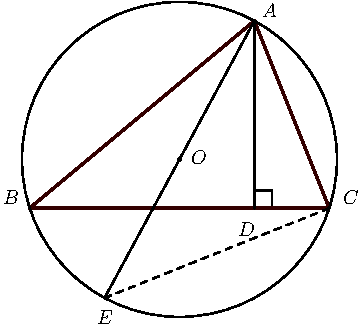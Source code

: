 import graph; size(6cm); real lsf=0.5; pen dps=linewidth(0.7)+fontsize(10); defaultpen(dps); pen ds=black; real xmin=-3.7986598176331814,xmax=2.3499481313366606,ymin=-1.4050118189807752,ymax=3.4393459589954505; 
pen ttqqqq=rgb(0.2,0.,0.); 
pair A=(0.,1.), B=(-1.2,0.), C=(0.4,0.), O=(-0.4,0.26), D=(0.,0.); 
draw(A--B--C--cycle,linewidth(1.2)+ttqqqq); draw((0.09410654492584598,0.)--(0.094106544925846,0.09410654492584597)--(0.,0.09410654492584598)--D--cycle,linewidth(0.8)); 
draw(A--B,linewidth(1.2)+ttqqqq); draw(B--C,linewidth(1.2)+ttqqqq); draw(C--A,linewidth(1.2)+ttqqqq); draw(circle(O,0.8411896337925236),linewidth(0.8)); draw(A--(-0.8,-0.48),linewidth(0.8)); draw(A--D,linewidth(0.8)); draw((-0.8,-0.48)--C,linewidth(0.8)+linetype("4 4")); 
dot(A,linewidth(1.pt)+ds); label("$A$",(0.02758430645519416,1.0105127324002274),NE*lsf); dot(B,linewidth(1.pt)+ds); label("$B$",(-1.3565179158237313,0.012362091333697416),NE*lsf); dot(C,linewidth(1.pt)+ds); label("$C$",(0.46011625091735836,0.012362091333697416),NE*lsf); dot(O,linewidth(2.pt)+ds); label("$O$",(-0.3517129371500883,0.22530089476122384),NE*lsf); dot((-0.8,-0.48),linewidth(1.pt)+ds); label("$E$",(-0.8507882576833548,-0.633108656555992),NE*lsf); dot(D,linewidth(1.pt)+ds); label("$D$",(-0.0988481080799,-0.16065068645116778),NE*lsf); 
clip((xmin,ymin)--(xmin,ymax)--(xmax,ymax)--(xmax,ymin)--cycle); 